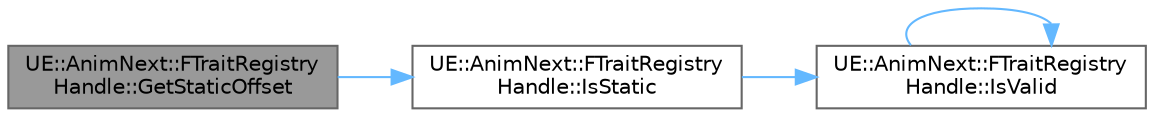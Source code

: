 digraph "UE::AnimNext::FTraitRegistryHandle::GetStaticOffset"
{
 // INTERACTIVE_SVG=YES
 // LATEX_PDF_SIZE
  bgcolor="transparent";
  edge [fontname=Helvetica,fontsize=10,labelfontname=Helvetica,labelfontsize=10];
  node [fontname=Helvetica,fontsize=10,shape=box,height=0.2,width=0.4];
  rankdir="LR";
  Node1 [id="Node000001",label="UE::AnimNext::FTraitRegistry\lHandle::GetStaticOffset",height=0.2,width=0.4,color="gray40", fillcolor="grey60", style="filled", fontcolor="black",tooltip=" "];
  Node1 -> Node2 [id="edge1_Node000001_Node000002",color="steelblue1",style="solid",tooltip=" "];
  Node2 [id="Node000002",label="UE::AnimNext::FTraitRegistry\lHandle::IsStatic",height=0.2,width=0.4,color="grey40", fillcolor="white", style="filled",URL="$d9/d6d/structUE_1_1AnimNext_1_1FTraitRegistryHandle.html#a1ddc2edd55eb7422eb05e72d362a51d6",tooltip=" "];
  Node2 -> Node3 [id="edge2_Node000002_Node000003",color="steelblue1",style="solid",tooltip=" "];
  Node3 [id="Node000003",label="UE::AnimNext::FTraitRegistry\lHandle::IsValid",height=0.2,width=0.4,color="grey40", fillcolor="white", style="filled",URL="$d9/d6d/structUE_1_1AnimNext_1_1FTraitRegistryHandle.html#a5103880b77b7ed9715e3703b2b5f7ead",tooltip=" "];
  Node3 -> Node3 [id="edge3_Node000003_Node000003",color="steelblue1",style="solid",tooltip=" "];
}
